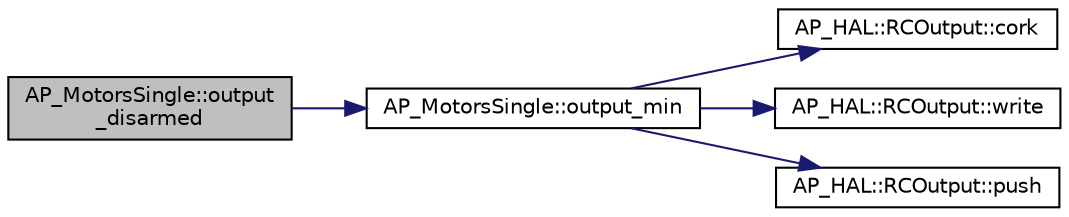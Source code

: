digraph "AP_MotorsSingle::output_disarmed"
{
 // INTERACTIVE_SVG=YES
  edge [fontname="Helvetica",fontsize="10",labelfontname="Helvetica",labelfontsize="10"];
  node [fontname="Helvetica",fontsize="10",shape=record];
  rankdir="LR";
  Node1 [label="AP_MotorsSingle::output\l_disarmed",height=0.2,width=0.4,color="black", fillcolor="grey75", style="filled", fontcolor="black"];
  Node1 -> Node2 [color="midnightblue",fontsize="10",style="solid",fontname="Helvetica"];
  Node2 [label="AP_MotorsSingle::output_min",height=0.2,width=0.4,color="black", fillcolor="white", style="filled",URL="$classAP__MotorsSingle.html#ae2f20841e0a3aeca9aa79505a4e85eef"];
  Node2 -> Node3 [color="midnightblue",fontsize="10",style="solid",fontname="Helvetica"];
  Node3 [label="AP_HAL::RCOutput::cork",height=0.2,width=0.4,color="black", fillcolor="white", style="filled",URL="$classAP__HAL_1_1RCOutput.html#a92b9159fa90fb41b17a9957eb3d88c6c"];
  Node2 -> Node4 [color="midnightblue",fontsize="10",style="solid",fontname="Helvetica"];
  Node4 [label="AP_HAL::RCOutput::write",height=0.2,width=0.4,color="black", fillcolor="white", style="filled",URL="$classAP__HAL_1_1RCOutput.html#ade509cf82dfb1f6fab3eba0c026c5d60"];
  Node2 -> Node5 [color="midnightblue",fontsize="10",style="solid",fontname="Helvetica"];
  Node5 [label="AP_HAL::RCOutput::push",height=0.2,width=0.4,color="black", fillcolor="white", style="filled",URL="$classAP__HAL_1_1RCOutput.html#af2e03989be1ded757cab18680bc50cba"];
}
